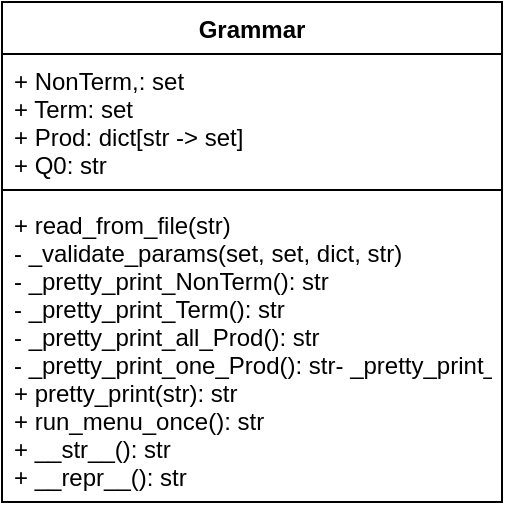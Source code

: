 <mxfile version="13.9.9" type="device"><diagram id="_V9BSMD-4pxM1B_hgqNK" name="Page-1"><mxGraphModel dx="296" dy="560" grid="1" gridSize="10" guides="1" tooltips="1" connect="1" arrows="1" fold="1" page="1" pageScale="1" pageWidth="827" pageHeight="1169" math="0" shadow="0"><root><mxCell id="0"/><mxCell id="1" parent="0"/><mxCell id="9on_oIk52__eW8SxmJxi-1" value="Grammar" style="swimlane;fontStyle=1;align=center;verticalAlign=top;childLayout=stackLayout;horizontal=1;startSize=26;horizontalStack=0;resizeParent=1;resizeParentMax=0;resizeLast=0;collapsible=1;marginBottom=0;" parent="1" vertex="1"><mxGeometry x="160" y="370" width="250" height="250" as="geometry"><mxRectangle x="160" y="370" width="90" height="26" as="alternateBounds"/></mxGeometry></mxCell><mxCell id="9on_oIk52__eW8SxmJxi-2" value="+ NonTerm,: set&#xA;+ Term: set&#xA;+ Prod: dict[str -&gt; set]&#xA;+ Q0: str&#xA;" style="text;strokeColor=none;fillColor=none;align=left;verticalAlign=top;spacingLeft=4;spacingRight=4;overflow=hidden;rotatable=0;points=[[0,0.5],[1,0.5]];portConstraint=eastwest;" parent="9on_oIk52__eW8SxmJxi-1" vertex="1"><mxGeometry y="26" width="250" height="64" as="geometry"/></mxCell><mxCell id="9on_oIk52__eW8SxmJxi-3" value="" style="line;strokeWidth=1;fillColor=none;align=left;verticalAlign=middle;spacingTop=-1;spacingLeft=3;spacingRight=3;rotatable=0;labelPosition=right;points=[];portConstraint=eastwest;" parent="9on_oIk52__eW8SxmJxi-1" vertex="1"><mxGeometry y="90" width="250" height="8" as="geometry"/></mxCell><mxCell id="9on_oIk52__eW8SxmJxi-4" value="+ read_from_file(str)&#xA;- _validate_params(set, set, dict, str)&#xA;- _pretty_print_NonTerm(): str&#xA;- _pretty_print_Term(): str&#xA;- _pretty_print_all_Prod(): str&#xA;- _pretty_print_one_Prod(): str- _pretty_print_Q0(): str&#xA;+ pretty_print(str): str&#xA;+ run_menu_once(): str&#xA;+ __str__(): str&#xA;+ __repr__(): str&#xA;" style="text;strokeColor=none;fillColor=none;align=left;verticalAlign=top;spacingLeft=4;spacingRight=4;overflow=hidden;rotatable=0;points=[[0,0.5],[1,0.5]];portConstraint=eastwest;" parent="9on_oIk52__eW8SxmJxi-1" vertex="1"><mxGeometry y="98" width="250" height="152" as="geometry"/></mxCell></root></mxGraphModel></diagram></mxfile>